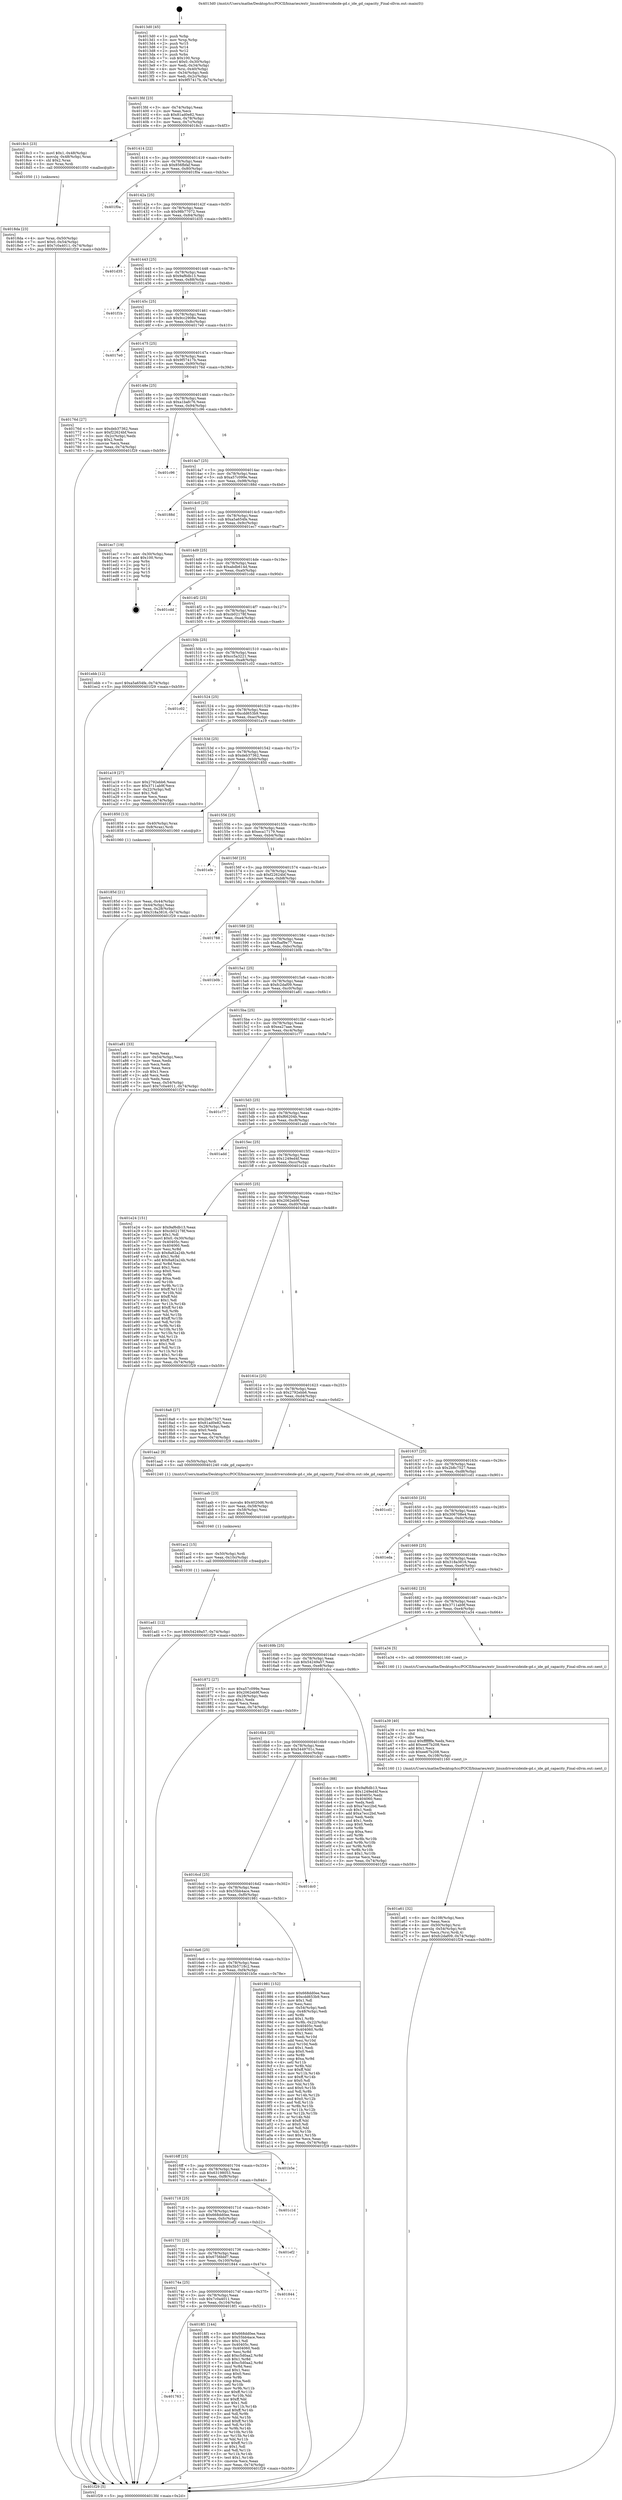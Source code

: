 digraph "0x4013d0" {
  label = "0x4013d0 (/mnt/c/Users/mathe/Desktop/tcc/POCII/binaries/extr_linuxdriversideide-gd.c_ide_gd_capacity_Final-ollvm.out::main(0))"
  labelloc = "t"
  node[shape=record]

  Entry [label="",width=0.3,height=0.3,shape=circle,fillcolor=black,style=filled]
  "0x4013fd" [label="{
     0x4013fd [23]\l
     | [instrs]\l
     &nbsp;&nbsp;0x4013fd \<+3\>: mov -0x74(%rbp),%eax\l
     &nbsp;&nbsp;0x401400 \<+2\>: mov %eax,%ecx\l
     &nbsp;&nbsp;0x401402 \<+6\>: sub $0x81ad0e82,%ecx\l
     &nbsp;&nbsp;0x401408 \<+3\>: mov %eax,-0x78(%rbp)\l
     &nbsp;&nbsp;0x40140b \<+3\>: mov %ecx,-0x7c(%rbp)\l
     &nbsp;&nbsp;0x40140e \<+6\>: je 00000000004018c3 \<main+0x4f3\>\l
  }"]
  "0x4018c3" [label="{
     0x4018c3 [23]\l
     | [instrs]\l
     &nbsp;&nbsp;0x4018c3 \<+7\>: movl $0x1,-0x48(%rbp)\l
     &nbsp;&nbsp;0x4018ca \<+4\>: movslq -0x48(%rbp),%rax\l
     &nbsp;&nbsp;0x4018ce \<+4\>: shl $0x2,%rax\l
     &nbsp;&nbsp;0x4018d2 \<+3\>: mov %rax,%rdi\l
     &nbsp;&nbsp;0x4018d5 \<+5\>: call 0000000000401050 \<malloc@plt\>\l
     | [calls]\l
     &nbsp;&nbsp;0x401050 \{1\} (unknown)\l
  }"]
  "0x401414" [label="{
     0x401414 [22]\l
     | [instrs]\l
     &nbsp;&nbsp;0x401414 \<+5\>: jmp 0000000000401419 \<main+0x49\>\l
     &nbsp;&nbsp;0x401419 \<+3\>: mov -0x78(%rbp),%eax\l
     &nbsp;&nbsp;0x40141c \<+5\>: sub $0x856fbfaf,%eax\l
     &nbsp;&nbsp;0x401421 \<+3\>: mov %eax,-0x80(%rbp)\l
     &nbsp;&nbsp;0x401424 \<+6\>: je 0000000000401f0a \<main+0xb3a\>\l
  }"]
  Exit [label="",width=0.3,height=0.3,shape=circle,fillcolor=black,style=filled,peripheries=2]
  "0x401f0a" [label="{
     0x401f0a\l
  }", style=dashed]
  "0x40142a" [label="{
     0x40142a [25]\l
     | [instrs]\l
     &nbsp;&nbsp;0x40142a \<+5\>: jmp 000000000040142f \<main+0x5f\>\l
     &nbsp;&nbsp;0x40142f \<+3\>: mov -0x78(%rbp),%eax\l
     &nbsp;&nbsp;0x401432 \<+5\>: sub $0x98b77072,%eax\l
     &nbsp;&nbsp;0x401437 \<+6\>: mov %eax,-0x84(%rbp)\l
     &nbsp;&nbsp;0x40143d \<+6\>: je 0000000000401d35 \<main+0x965\>\l
  }"]
  "0x401ad1" [label="{
     0x401ad1 [12]\l
     | [instrs]\l
     &nbsp;&nbsp;0x401ad1 \<+7\>: movl $0x54249a57,-0x74(%rbp)\l
     &nbsp;&nbsp;0x401ad8 \<+5\>: jmp 0000000000401f29 \<main+0xb59\>\l
  }"]
  "0x401d35" [label="{
     0x401d35\l
  }", style=dashed]
  "0x401443" [label="{
     0x401443 [25]\l
     | [instrs]\l
     &nbsp;&nbsp;0x401443 \<+5\>: jmp 0000000000401448 \<main+0x78\>\l
     &nbsp;&nbsp;0x401448 \<+3\>: mov -0x78(%rbp),%eax\l
     &nbsp;&nbsp;0x40144b \<+5\>: sub $0x9af6db13,%eax\l
     &nbsp;&nbsp;0x401450 \<+6\>: mov %eax,-0x88(%rbp)\l
     &nbsp;&nbsp;0x401456 \<+6\>: je 0000000000401f1b \<main+0xb4b\>\l
  }"]
  "0x401ac2" [label="{
     0x401ac2 [15]\l
     | [instrs]\l
     &nbsp;&nbsp;0x401ac2 \<+4\>: mov -0x50(%rbp),%rdi\l
     &nbsp;&nbsp;0x401ac6 \<+6\>: mov %eax,-0x10c(%rbp)\l
     &nbsp;&nbsp;0x401acc \<+5\>: call 0000000000401030 \<free@plt\>\l
     | [calls]\l
     &nbsp;&nbsp;0x401030 \{1\} (unknown)\l
  }"]
  "0x401f1b" [label="{
     0x401f1b\l
  }", style=dashed]
  "0x40145c" [label="{
     0x40145c [25]\l
     | [instrs]\l
     &nbsp;&nbsp;0x40145c \<+5\>: jmp 0000000000401461 \<main+0x91\>\l
     &nbsp;&nbsp;0x401461 \<+3\>: mov -0x78(%rbp),%eax\l
     &nbsp;&nbsp;0x401464 \<+5\>: sub $0x9cc2908e,%eax\l
     &nbsp;&nbsp;0x401469 \<+6\>: mov %eax,-0x8c(%rbp)\l
     &nbsp;&nbsp;0x40146f \<+6\>: je 00000000004017e0 \<main+0x410\>\l
  }"]
  "0x401aab" [label="{
     0x401aab [23]\l
     | [instrs]\l
     &nbsp;&nbsp;0x401aab \<+10\>: movabs $0x4020d6,%rdi\l
     &nbsp;&nbsp;0x401ab5 \<+3\>: mov %eax,-0x58(%rbp)\l
     &nbsp;&nbsp;0x401ab8 \<+3\>: mov -0x58(%rbp),%esi\l
     &nbsp;&nbsp;0x401abb \<+2\>: mov $0x0,%al\l
     &nbsp;&nbsp;0x401abd \<+5\>: call 0000000000401040 \<printf@plt\>\l
     | [calls]\l
     &nbsp;&nbsp;0x401040 \{1\} (unknown)\l
  }"]
  "0x4017e0" [label="{
     0x4017e0\l
  }", style=dashed]
  "0x401475" [label="{
     0x401475 [25]\l
     | [instrs]\l
     &nbsp;&nbsp;0x401475 \<+5\>: jmp 000000000040147a \<main+0xaa\>\l
     &nbsp;&nbsp;0x40147a \<+3\>: mov -0x78(%rbp),%eax\l
     &nbsp;&nbsp;0x40147d \<+5\>: sub $0x9f57417b,%eax\l
     &nbsp;&nbsp;0x401482 \<+6\>: mov %eax,-0x90(%rbp)\l
     &nbsp;&nbsp;0x401488 \<+6\>: je 000000000040176d \<main+0x39d\>\l
  }"]
  "0x401a61" [label="{
     0x401a61 [32]\l
     | [instrs]\l
     &nbsp;&nbsp;0x401a61 \<+6\>: mov -0x108(%rbp),%ecx\l
     &nbsp;&nbsp;0x401a67 \<+3\>: imul %eax,%ecx\l
     &nbsp;&nbsp;0x401a6a \<+4\>: mov -0x50(%rbp),%rsi\l
     &nbsp;&nbsp;0x401a6e \<+4\>: movslq -0x54(%rbp),%rdi\l
     &nbsp;&nbsp;0x401a72 \<+3\>: mov %ecx,(%rsi,%rdi,4)\l
     &nbsp;&nbsp;0x401a75 \<+7\>: movl $0xfc2daf09,-0x74(%rbp)\l
     &nbsp;&nbsp;0x401a7c \<+5\>: jmp 0000000000401f29 \<main+0xb59\>\l
  }"]
  "0x40176d" [label="{
     0x40176d [27]\l
     | [instrs]\l
     &nbsp;&nbsp;0x40176d \<+5\>: mov $0xdeb37362,%eax\l
     &nbsp;&nbsp;0x401772 \<+5\>: mov $0xf22624bf,%ecx\l
     &nbsp;&nbsp;0x401777 \<+3\>: mov -0x2c(%rbp),%edx\l
     &nbsp;&nbsp;0x40177a \<+3\>: cmp $0x2,%edx\l
     &nbsp;&nbsp;0x40177d \<+3\>: cmovne %ecx,%eax\l
     &nbsp;&nbsp;0x401780 \<+3\>: mov %eax,-0x74(%rbp)\l
     &nbsp;&nbsp;0x401783 \<+5\>: jmp 0000000000401f29 \<main+0xb59\>\l
  }"]
  "0x40148e" [label="{
     0x40148e [25]\l
     | [instrs]\l
     &nbsp;&nbsp;0x40148e \<+5\>: jmp 0000000000401493 \<main+0xc3\>\l
     &nbsp;&nbsp;0x401493 \<+3\>: mov -0x78(%rbp),%eax\l
     &nbsp;&nbsp;0x401496 \<+5\>: sub $0xa1bafc76,%eax\l
     &nbsp;&nbsp;0x40149b \<+6\>: mov %eax,-0x94(%rbp)\l
     &nbsp;&nbsp;0x4014a1 \<+6\>: je 0000000000401c96 \<main+0x8c6\>\l
  }"]
  "0x401f29" [label="{
     0x401f29 [5]\l
     | [instrs]\l
     &nbsp;&nbsp;0x401f29 \<+5\>: jmp 00000000004013fd \<main+0x2d\>\l
  }"]
  "0x4013d0" [label="{
     0x4013d0 [45]\l
     | [instrs]\l
     &nbsp;&nbsp;0x4013d0 \<+1\>: push %rbp\l
     &nbsp;&nbsp;0x4013d1 \<+3\>: mov %rsp,%rbp\l
     &nbsp;&nbsp;0x4013d4 \<+2\>: push %r15\l
     &nbsp;&nbsp;0x4013d6 \<+2\>: push %r14\l
     &nbsp;&nbsp;0x4013d8 \<+2\>: push %r12\l
     &nbsp;&nbsp;0x4013da \<+1\>: push %rbx\l
     &nbsp;&nbsp;0x4013db \<+7\>: sub $0x100,%rsp\l
     &nbsp;&nbsp;0x4013e2 \<+7\>: movl $0x0,-0x30(%rbp)\l
     &nbsp;&nbsp;0x4013e9 \<+3\>: mov %edi,-0x34(%rbp)\l
     &nbsp;&nbsp;0x4013ec \<+4\>: mov %rsi,-0x40(%rbp)\l
     &nbsp;&nbsp;0x4013f0 \<+3\>: mov -0x34(%rbp),%edi\l
     &nbsp;&nbsp;0x4013f3 \<+3\>: mov %edi,-0x2c(%rbp)\l
     &nbsp;&nbsp;0x4013f6 \<+7\>: movl $0x9f57417b,-0x74(%rbp)\l
  }"]
  "0x401a39" [label="{
     0x401a39 [40]\l
     | [instrs]\l
     &nbsp;&nbsp;0x401a39 \<+5\>: mov $0x2,%ecx\l
     &nbsp;&nbsp;0x401a3e \<+1\>: cltd\l
     &nbsp;&nbsp;0x401a3f \<+2\>: idiv %ecx\l
     &nbsp;&nbsp;0x401a41 \<+6\>: imul $0xfffffffe,%edx,%ecx\l
     &nbsp;&nbsp;0x401a47 \<+6\>: add $0xee67b208,%ecx\l
     &nbsp;&nbsp;0x401a4d \<+3\>: add $0x1,%ecx\l
     &nbsp;&nbsp;0x401a50 \<+6\>: sub $0xee67b208,%ecx\l
     &nbsp;&nbsp;0x401a56 \<+6\>: mov %ecx,-0x108(%rbp)\l
     &nbsp;&nbsp;0x401a5c \<+5\>: call 0000000000401160 \<next_i\>\l
     | [calls]\l
     &nbsp;&nbsp;0x401160 \{1\} (/mnt/c/Users/mathe/Desktop/tcc/POCII/binaries/extr_linuxdriversideide-gd.c_ide_gd_capacity_Final-ollvm.out::next_i)\l
  }"]
  "0x401c96" [label="{
     0x401c96\l
  }", style=dashed]
  "0x4014a7" [label="{
     0x4014a7 [25]\l
     | [instrs]\l
     &nbsp;&nbsp;0x4014a7 \<+5\>: jmp 00000000004014ac \<main+0xdc\>\l
     &nbsp;&nbsp;0x4014ac \<+3\>: mov -0x78(%rbp),%eax\l
     &nbsp;&nbsp;0x4014af \<+5\>: sub $0xa57c099e,%eax\l
     &nbsp;&nbsp;0x4014b4 \<+6\>: mov %eax,-0x98(%rbp)\l
     &nbsp;&nbsp;0x4014ba \<+6\>: je 000000000040188d \<main+0x4bd\>\l
  }"]
  "0x401763" [label="{
     0x401763\l
  }", style=dashed]
  "0x40188d" [label="{
     0x40188d\l
  }", style=dashed]
  "0x4014c0" [label="{
     0x4014c0 [25]\l
     | [instrs]\l
     &nbsp;&nbsp;0x4014c0 \<+5\>: jmp 00000000004014c5 \<main+0xf5\>\l
     &nbsp;&nbsp;0x4014c5 \<+3\>: mov -0x78(%rbp),%eax\l
     &nbsp;&nbsp;0x4014c8 \<+5\>: sub $0xa5a654fe,%eax\l
     &nbsp;&nbsp;0x4014cd \<+6\>: mov %eax,-0x9c(%rbp)\l
     &nbsp;&nbsp;0x4014d3 \<+6\>: je 0000000000401ec7 \<main+0xaf7\>\l
  }"]
  "0x4018f1" [label="{
     0x4018f1 [144]\l
     | [instrs]\l
     &nbsp;&nbsp;0x4018f1 \<+5\>: mov $0x668dd0ee,%eax\l
     &nbsp;&nbsp;0x4018f6 \<+5\>: mov $0x55bb4ace,%ecx\l
     &nbsp;&nbsp;0x4018fb \<+2\>: mov $0x1,%dl\l
     &nbsp;&nbsp;0x4018fd \<+7\>: mov 0x40405c,%esi\l
     &nbsp;&nbsp;0x401904 \<+7\>: mov 0x404060,%edi\l
     &nbsp;&nbsp;0x40190b \<+3\>: mov %esi,%r8d\l
     &nbsp;&nbsp;0x40190e \<+7\>: add $0xc5d0aa2,%r8d\l
     &nbsp;&nbsp;0x401915 \<+4\>: sub $0x1,%r8d\l
     &nbsp;&nbsp;0x401919 \<+7\>: sub $0xc5d0aa2,%r8d\l
     &nbsp;&nbsp;0x401920 \<+4\>: imul %r8d,%esi\l
     &nbsp;&nbsp;0x401924 \<+3\>: and $0x1,%esi\l
     &nbsp;&nbsp;0x401927 \<+3\>: cmp $0x0,%esi\l
     &nbsp;&nbsp;0x40192a \<+4\>: sete %r9b\l
     &nbsp;&nbsp;0x40192e \<+3\>: cmp $0xa,%edi\l
     &nbsp;&nbsp;0x401931 \<+4\>: setl %r10b\l
     &nbsp;&nbsp;0x401935 \<+3\>: mov %r9b,%r11b\l
     &nbsp;&nbsp;0x401938 \<+4\>: xor $0xff,%r11b\l
     &nbsp;&nbsp;0x40193c \<+3\>: mov %r10b,%bl\l
     &nbsp;&nbsp;0x40193f \<+3\>: xor $0xff,%bl\l
     &nbsp;&nbsp;0x401942 \<+3\>: xor $0x1,%dl\l
     &nbsp;&nbsp;0x401945 \<+3\>: mov %r11b,%r14b\l
     &nbsp;&nbsp;0x401948 \<+4\>: and $0xff,%r14b\l
     &nbsp;&nbsp;0x40194c \<+3\>: and %dl,%r9b\l
     &nbsp;&nbsp;0x40194f \<+3\>: mov %bl,%r15b\l
     &nbsp;&nbsp;0x401952 \<+4\>: and $0xff,%r15b\l
     &nbsp;&nbsp;0x401956 \<+3\>: and %dl,%r10b\l
     &nbsp;&nbsp;0x401959 \<+3\>: or %r9b,%r14b\l
     &nbsp;&nbsp;0x40195c \<+3\>: or %r10b,%r15b\l
     &nbsp;&nbsp;0x40195f \<+3\>: xor %r15b,%r14b\l
     &nbsp;&nbsp;0x401962 \<+3\>: or %bl,%r11b\l
     &nbsp;&nbsp;0x401965 \<+4\>: xor $0xff,%r11b\l
     &nbsp;&nbsp;0x401969 \<+3\>: or $0x1,%dl\l
     &nbsp;&nbsp;0x40196c \<+3\>: and %dl,%r11b\l
     &nbsp;&nbsp;0x40196f \<+3\>: or %r11b,%r14b\l
     &nbsp;&nbsp;0x401972 \<+4\>: test $0x1,%r14b\l
     &nbsp;&nbsp;0x401976 \<+3\>: cmovne %ecx,%eax\l
     &nbsp;&nbsp;0x401979 \<+3\>: mov %eax,-0x74(%rbp)\l
     &nbsp;&nbsp;0x40197c \<+5\>: jmp 0000000000401f29 \<main+0xb59\>\l
  }"]
  "0x401ec7" [label="{
     0x401ec7 [19]\l
     | [instrs]\l
     &nbsp;&nbsp;0x401ec7 \<+3\>: mov -0x30(%rbp),%eax\l
     &nbsp;&nbsp;0x401eca \<+7\>: add $0x100,%rsp\l
     &nbsp;&nbsp;0x401ed1 \<+1\>: pop %rbx\l
     &nbsp;&nbsp;0x401ed2 \<+2\>: pop %r12\l
     &nbsp;&nbsp;0x401ed4 \<+2\>: pop %r14\l
     &nbsp;&nbsp;0x401ed6 \<+2\>: pop %r15\l
     &nbsp;&nbsp;0x401ed8 \<+1\>: pop %rbp\l
     &nbsp;&nbsp;0x401ed9 \<+1\>: ret\l
  }"]
  "0x4014d9" [label="{
     0x4014d9 [25]\l
     | [instrs]\l
     &nbsp;&nbsp;0x4014d9 \<+5\>: jmp 00000000004014de \<main+0x10e\>\l
     &nbsp;&nbsp;0x4014de \<+3\>: mov -0x78(%rbp),%eax\l
     &nbsp;&nbsp;0x4014e1 \<+5\>: sub $0xabdb614d,%eax\l
     &nbsp;&nbsp;0x4014e6 \<+6\>: mov %eax,-0xa0(%rbp)\l
     &nbsp;&nbsp;0x4014ec \<+6\>: je 0000000000401cdd \<main+0x90d\>\l
  }"]
  "0x40174a" [label="{
     0x40174a [25]\l
     | [instrs]\l
     &nbsp;&nbsp;0x40174a \<+5\>: jmp 000000000040174f \<main+0x37f\>\l
     &nbsp;&nbsp;0x40174f \<+3\>: mov -0x78(%rbp),%eax\l
     &nbsp;&nbsp;0x401752 \<+5\>: sub $0x7c0a4011,%eax\l
     &nbsp;&nbsp;0x401757 \<+6\>: mov %eax,-0x104(%rbp)\l
     &nbsp;&nbsp;0x40175d \<+6\>: je 00000000004018f1 \<main+0x521\>\l
  }"]
  "0x401cdd" [label="{
     0x401cdd\l
  }", style=dashed]
  "0x4014f2" [label="{
     0x4014f2 [25]\l
     | [instrs]\l
     &nbsp;&nbsp;0x4014f2 \<+5\>: jmp 00000000004014f7 \<main+0x127\>\l
     &nbsp;&nbsp;0x4014f7 \<+3\>: mov -0x78(%rbp),%eax\l
     &nbsp;&nbsp;0x4014fa \<+5\>: sub $0xcb02178f,%eax\l
     &nbsp;&nbsp;0x4014ff \<+6\>: mov %eax,-0xa4(%rbp)\l
     &nbsp;&nbsp;0x401505 \<+6\>: je 0000000000401ebb \<main+0xaeb\>\l
  }"]
  "0x401844" [label="{
     0x401844\l
  }", style=dashed]
  "0x401ebb" [label="{
     0x401ebb [12]\l
     | [instrs]\l
     &nbsp;&nbsp;0x401ebb \<+7\>: movl $0xa5a654fe,-0x74(%rbp)\l
     &nbsp;&nbsp;0x401ec2 \<+5\>: jmp 0000000000401f29 \<main+0xb59\>\l
  }"]
  "0x40150b" [label="{
     0x40150b [25]\l
     | [instrs]\l
     &nbsp;&nbsp;0x40150b \<+5\>: jmp 0000000000401510 \<main+0x140\>\l
     &nbsp;&nbsp;0x401510 \<+3\>: mov -0x78(%rbp),%eax\l
     &nbsp;&nbsp;0x401513 \<+5\>: sub $0xcc5a3221,%eax\l
     &nbsp;&nbsp;0x401518 \<+6\>: mov %eax,-0xa8(%rbp)\l
     &nbsp;&nbsp;0x40151e \<+6\>: je 0000000000401c02 \<main+0x832\>\l
  }"]
  "0x401731" [label="{
     0x401731 [25]\l
     | [instrs]\l
     &nbsp;&nbsp;0x401731 \<+5\>: jmp 0000000000401736 \<main+0x366\>\l
     &nbsp;&nbsp;0x401736 \<+3\>: mov -0x78(%rbp),%eax\l
     &nbsp;&nbsp;0x401739 \<+5\>: sub $0x6756bbf7,%eax\l
     &nbsp;&nbsp;0x40173e \<+6\>: mov %eax,-0x100(%rbp)\l
     &nbsp;&nbsp;0x401744 \<+6\>: je 0000000000401844 \<main+0x474\>\l
  }"]
  "0x401c02" [label="{
     0x401c02\l
  }", style=dashed]
  "0x401524" [label="{
     0x401524 [25]\l
     | [instrs]\l
     &nbsp;&nbsp;0x401524 \<+5\>: jmp 0000000000401529 \<main+0x159\>\l
     &nbsp;&nbsp;0x401529 \<+3\>: mov -0x78(%rbp),%eax\l
     &nbsp;&nbsp;0x40152c \<+5\>: sub $0xcdd653b9,%eax\l
     &nbsp;&nbsp;0x401531 \<+6\>: mov %eax,-0xac(%rbp)\l
     &nbsp;&nbsp;0x401537 \<+6\>: je 0000000000401a19 \<main+0x649\>\l
  }"]
  "0x401ef2" [label="{
     0x401ef2\l
  }", style=dashed]
  "0x401a19" [label="{
     0x401a19 [27]\l
     | [instrs]\l
     &nbsp;&nbsp;0x401a19 \<+5\>: mov $0x2792ebb6,%eax\l
     &nbsp;&nbsp;0x401a1e \<+5\>: mov $0x3711ab9f,%ecx\l
     &nbsp;&nbsp;0x401a23 \<+3\>: mov -0x22(%rbp),%dl\l
     &nbsp;&nbsp;0x401a26 \<+3\>: test $0x1,%dl\l
     &nbsp;&nbsp;0x401a29 \<+3\>: cmovne %ecx,%eax\l
     &nbsp;&nbsp;0x401a2c \<+3\>: mov %eax,-0x74(%rbp)\l
     &nbsp;&nbsp;0x401a2f \<+5\>: jmp 0000000000401f29 \<main+0xb59\>\l
  }"]
  "0x40153d" [label="{
     0x40153d [25]\l
     | [instrs]\l
     &nbsp;&nbsp;0x40153d \<+5\>: jmp 0000000000401542 \<main+0x172\>\l
     &nbsp;&nbsp;0x401542 \<+3\>: mov -0x78(%rbp),%eax\l
     &nbsp;&nbsp;0x401545 \<+5\>: sub $0xdeb37362,%eax\l
     &nbsp;&nbsp;0x40154a \<+6\>: mov %eax,-0xb0(%rbp)\l
     &nbsp;&nbsp;0x401550 \<+6\>: je 0000000000401850 \<main+0x480\>\l
  }"]
  "0x401718" [label="{
     0x401718 [25]\l
     | [instrs]\l
     &nbsp;&nbsp;0x401718 \<+5\>: jmp 000000000040171d \<main+0x34d\>\l
     &nbsp;&nbsp;0x40171d \<+3\>: mov -0x78(%rbp),%eax\l
     &nbsp;&nbsp;0x401720 \<+5\>: sub $0x668dd0ee,%eax\l
     &nbsp;&nbsp;0x401725 \<+6\>: mov %eax,-0xfc(%rbp)\l
     &nbsp;&nbsp;0x40172b \<+6\>: je 0000000000401ef2 \<main+0xb22\>\l
  }"]
  "0x401850" [label="{
     0x401850 [13]\l
     | [instrs]\l
     &nbsp;&nbsp;0x401850 \<+4\>: mov -0x40(%rbp),%rax\l
     &nbsp;&nbsp;0x401854 \<+4\>: mov 0x8(%rax),%rdi\l
     &nbsp;&nbsp;0x401858 \<+5\>: call 0000000000401060 \<atoi@plt\>\l
     | [calls]\l
     &nbsp;&nbsp;0x401060 \{1\} (unknown)\l
  }"]
  "0x401556" [label="{
     0x401556 [25]\l
     | [instrs]\l
     &nbsp;&nbsp;0x401556 \<+5\>: jmp 000000000040155b \<main+0x18b\>\l
     &nbsp;&nbsp;0x40155b \<+3\>: mov -0x78(%rbp),%eax\l
     &nbsp;&nbsp;0x40155e \<+5\>: sub $0xeca17179,%eax\l
     &nbsp;&nbsp;0x401563 \<+6\>: mov %eax,-0xb4(%rbp)\l
     &nbsp;&nbsp;0x401569 \<+6\>: je 0000000000401efe \<main+0xb2e\>\l
  }"]
  "0x40185d" [label="{
     0x40185d [21]\l
     | [instrs]\l
     &nbsp;&nbsp;0x40185d \<+3\>: mov %eax,-0x44(%rbp)\l
     &nbsp;&nbsp;0x401860 \<+3\>: mov -0x44(%rbp),%eax\l
     &nbsp;&nbsp;0x401863 \<+3\>: mov %eax,-0x28(%rbp)\l
     &nbsp;&nbsp;0x401866 \<+7\>: movl $0x318a3816,-0x74(%rbp)\l
     &nbsp;&nbsp;0x40186d \<+5\>: jmp 0000000000401f29 \<main+0xb59\>\l
  }"]
  "0x401c1d" [label="{
     0x401c1d\l
  }", style=dashed]
  "0x401efe" [label="{
     0x401efe\l
  }", style=dashed]
  "0x40156f" [label="{
     0x40156f [25]\l
     | [instrs]\l
     &nbsp;&nbsp;0x40156f \<+5\>: jmp 0000000000401574 \<main+0x1a4\>\l
     &nbsp;&nbsp;0x401574 \<+3\>: mov -0x78(%rbp),%eax\l
     &nbsp;&nbsp;0x401577 \<+5\>: sub $0xf22624bf,%eax\l
     &nbsp;&nbsp;0x40157c \<+6\>: mov %eax,-0xb8(%rbp)\l
     &nbsp;&nbsp;0x401582 \<+6\>: je 0000000000401788 \<main+0x3b8\>\l
  }"]
  "0x4016ff" [label="{
     0x4016ff [25]\l
     | [instrs]\l
     &nbsp;&nbsp;0x4016ff \<+5\>: jmp 0000000000401704 \<main+0x334\>\l
     &nbsp;&nbsp;0x401704 \<+3\>: mov -0x78(%rbp),%eax\l
     &nbsp;&nbsp;0x401707 \<+5\>: sub $0x63198053,%eax\l
     &nbsp;&nbsp;0x40170c \<+6\>: mov %eax,-0xf8(%rbp)\l
     &nbsp;&nbsp;0x401712 \<+6\>: je 0000000000401c1d \<main+0x84d\>\l
  }"]
  "0x401788" [label="{
     0x401788\l
  }", style=dashed]
  "0x401588" [label="{
     0x401588 [25]\l
     | [instrs]\l
     &nbsp;&nbsp;0x401588 \<+5\>: jmp 000000000040158d \<main+0x1bd\>\l
     &nbsp;&nbsp;0x40158d \<+3\>: mov -0x78(%rbp),%eax\l
     &nbsp;&nbsp;0x401590 \<+5\>: sub $0xfbaf9e77,%eax\l
     &nbsp;&nbsp;0x401595 \<+6\>: mov %eax,-0xbc(%rbp)\l
     &nbsp;&nbsp;0x40159b \<+6\>: je 0000000000401b0b \<main+0x73b\>\l
  }"]
  "0x401b5e" [label="{
     0x401b5e\l
  }", style=dashed]
  "0x401b0b" [label="{
     0x401b0b\l
  }", style=dashed]
  "0x4015a1" [label="{
     0x4015a1 [25]\l
     | [instrs]\l
     &nbsp;&nbsp;0x4015a1 \<+5\>: jmp 00000000004015a6 \<main+0x1d6\>\l
     &nbsp;&nbsp;0x4015a6 \<+3\>: mov -0x78(%rbp),%eax\l
     &nbsp;&nbsp;0x4015a9 \<+5\>: sub $0xfc2daf09,%eax\l
     &nbsp;&nbsp;0x4015ae \<+6\>: mov %eax,-0xc0(%rbp)\l
     &nbsp;&nbsp;0x4015b4 \<+6\>: je 0000000000401a81 \<main+0x6b1\>\l
  }"]
  "0x4016e6" [label="{
     0x4016e6 [25]\l
     | [instrs]\l
     &nbsp;&nbsp;0x4016e6 \<+5\>: jmp 00000000004016eb \<main+0x31b\>\l
     &nbsp;&nbsp;0x4016eb \<+3\>: mov -0x78(%rbp),%eax\l
     &nbsp;&nbsp;0x4016ee \<+5\>: sub $0x5b5718c2,%eax\l
     &nbsp;&nbsp;0x4016f3 \<+6\>: mov %eax,-0xf4(%rbp)\l
     &nbsp;&nbsp;0x4016f9 \<+6\>: je 0000000000401b5e \<main+0x78e\>\l
  }"]
  "0x401a81" [label="{
     0x401a81 [33]\l
     | [instrs]\l
     &nbsp;&nbsp;0x401a81 \<+2\>: xor %eax,%eax\l
     &nbsp;&nbsp;0x401a83 \<+3\>: mov -0x54(%rbp),%ecx\l
     &nbsp;&nbsp;0x401a86 \<+2\>: mov %eax,%edx\l
     &nbsp;&nbsp;0x401a88 \<+2\>: sub %ecx,%edx\l
     &nbsp;&nbsp;0x401a8a \<+2\>: mov %eax,%ecx\l
     &nbsp;&nbsp;0x401a8c \<+3\>: sub $0x1,%ecx\l
     &nbsp;&nbsp;0x401a8f \<+2\>: add %ecx,%edx\l
     &nbsp;&nbsp;0x401a91 \<+2\>: sub %edx,%eax\l
     &nbsp;&nbsp;0x401a93 \<+3\>: mov %eax,-0x54(%rbp)\l
     &nbsp;&nbsp;0x401a96 \<+7\>: movl $0x7c0a4011,-0x74(%rbp)\l
     &nbsp;&nbsp;0x401a9d \<+5\>: jmp 0000000000401f29 \<main+0xb59\>\l
  }"]
  "0x4015ba" [label="{
     0x4015ba [25]\l
     | [instrs]\l
     &nbsp;&nbsp;0x4015ba \<+5\>: jmp 00000000004015bf \<main+0x1ef\>\l
     &nbsp;&nbsp;0x4015bf \<+3\>: mov -0x78(%rbp),%eax\l
     &nbsp;&nbsp;0x4015c2 \<+5\>: sub $0xea27aae,%eax\l
     &nbsp;&nbsp;0x4015c7 \<+6\>: mov %eax,-0xc4(%rbp)\l
     &nbsp;&nbsp;0x4015cd \<+6\>: je 0000000000401c77 \<main+0x8a7\>\l
  }"]
  "0x401981" [label="{
     0x401981 [152]\l
     | [instrs]\l
     &nbsp;&nbsp;0x401981 \<+5\>: mov $0x668dd0ee,%eax\l
     &nbsp;&nbsp;0x401986 \<+5\>: mov $0xcdd653b9,%ecx\l
     &nbsp;&nbsp;0x40198b \<+2\>: mov $0x1,%dl\l
     &nbsp;&nbsp;0x40198d \<+2\>: xor %esi,%esi\l
     &nbsp;&nbsp;0x40198f \<+3\>: mov -0x54(%rbp),%edi\l
     &nbsp;&nbsp;0x401992 \<+3\>: cmp -0x48(%rbp),%edi\l
     &nbsp;&nbsp;0x401995 \<+4\>: setl %r8b\l
     &nbsp;&nbsp;0x401999 \<+4\>: and $0x1,%r8b\l
     &nbsp;&nbsp;0x40199d \<+4\>: mov %r8b,-0x22(%rbp)\l
     &nbsp;&nbsp;0x4019a1 \<+7\>: mov 0x40405c,%edi\l
     &nbsp;&nbsp;0x4019a8 \<+8\>: mov 0x404060,%r9d\l
     &nbsp;&nbsp;0x4019b0 \<+3\>: sub $0x1,%esi\l
     &nbsp;&nbsp;0x4019b3 \<+3\>: mov %edi,%r10d\l
     &nbsp;&nbsp;0x4019b6 \<+3\>: add %esi,%r10d\l
     &nbsp;&nbsp;0x4019b9 \<+4\>: imul %r10d,%edi\l
     &nbsp;&nbsp;0x4019bd \<+3\>: and $0x1,%edi\l
     &nbsp;&nbsp;0x4019c0 \<+3\>: cmp $0x0,%edi\l
     &nbsp;&nbsp;0x4019c3 \<+4\>: sete %r8b\l
     &nbsp;&nbsp;0x4019c7 \<+4\>: cmp $0xa,%r9d\l
     &nbsp;&nbsp;0x4019cb \<+4\>: setl %r11b\l
     &nbsp;&nbsp;0x4019cf \<+3\>: mov %r8b,%bl\l
     &nbsp;&nbsp;0x4019d2 \<+3\>: xor $0xff,%bl\l
     &nbsp;&nbsp;0x4019d5 \<+3\>: mov %r11b,%r14b\l
     &nbsp;&nbsp;0x4019d8 \<+4\>: xor $0xff,%r14b\l
     &nbsp;&nbsp;0x4019dc \<+3\>: xor $0x0,%dl\l
     &nbsp;&nbsp;0x4019df \<+3\>: mov %bl,%r15b\l
     &nbsp;&nbsp;0x4019e2 \<+4\>: and $0x0,%r15b\l
     &nbsp;&nbsp;0x4019e6 \<+3\>: and %dl,%r8b\l
     &nbsp;&nbsp;0x4019e9 \<+3\>: mov %r14b,%r12b\l
     &nbsp;&nbsp;0x4019ec \<+4\>: and $0x0,%r12b\l
     &nbsp;&nbsp;0x4019f0 \<+3\>: and %dl,%r11b\l
     &nbsp;&nbsp;0x4019f3 \<+3\>: or %r8b,%r15b\l
     &nbsp;&nbsp;0x4019f6 \<+3\>: or %r11b,%r12b\l
     &nbsp;&nbsp;0x4019f9 \<+3\>: xor %r12b,%r15b\l
     &nbsp;&nbsp;0x4019fc \<+3\>: or %r14b,%bl\l
     &nbsp;&nbsp;0x4019ff \<+3\>: xor $0xff,%bl\l
     &nbsp;&nbsp;0x401a02 \<+3\>: or $0x0,%dl\l
     &nbsp;&nbsp;0x401a05 \<+2\>: and %dl,%bl\l
     &nbsp;&nbsp;0x401a07 \<+3\>: or %bl,%r15b\l
     &nbsp;&nbsp;0x401a0a \<+4\>: test $0x1,%r15b\l
     &nbsp;&nbsp;0x401a0e \<+3\>: cmovne %ecx,%eax\l
     &nbsp;&nbsp;0x401a11 \<+3\>: mov %eax,-0x74(%rbp)\l
     &nbsp;&nbsp;0x401a14 \<+5\>: jmp 0000000000401f29 \<main+0xb59\>\l
  }"]
  "0x401c77" [label="{
     0x401c77\l
  }", style=dashed]
  "0x4015d3" [label="{
     0x4015d3 [25]\l
     | [instrs]\l
     &nbsp;&nbsp;0x4015d3 \<+5\>: jmp 00000000004015d8 \<main+0x208\>\l
     &nbsp;&nbsp;0x4015d8 \<+3\>: mov -0x78(%rbp),%eax\l
     &nbsp;&nbsp;0x4015db \<+5\>: sub $0xf66204b,%eax\l
     &nbsp;&nbsp;0x4015e0 \<+6\>: mov %eax,-0xc8(%rbp)\l
     &nbsp;&nbsp;0x4015e6 \<+6\>: je 0000000000401add \<main+0x70d\>\l
  }"]
  "0x4016cd" [label="{
     0x4016cd [25]\l
     | [instrs]\l
     &nbsp;&nbsp;0x4016cd \<+5\>: jmp 00000000004016d2 \<main+0x302\>\l
     &nbsp;&nbsp;0x4016d2 \<+3\>: mov -0x78(%rbp),%eax\l
     &nbsp;&nbsp;0x4016d5 \<+5\>: sub $0x55bb4ace,%eax\l
     &nbsp;&nbsp;0x4016da \<+6\>: mov %eax,-0xf0(%rbp)\l
     &nbsp;&nbsp;0x4016e0 \<+6\>: je 0000000000401981 \<main+0x5b1\>\l
  }"]
  "0x401add" [label="{
     0x401add\l
  }", style=dashed]
  "0x4015ec" [label="{
     0x4015ec [25]\l
     | [instrs]\l
     &nbsp;&nbsp;0x4015ec \<+5\>: jmp 00000000004015f1 \<main+0x221\>\l
     &nbsp;&nbsp;0x4015f1 \<+3\>: mov -0x78(%rbp),%eax\l
     &nbsp;&nbsp;0x4015f4 \<+5\>: sub $0x1249ed4f,%eax\l
     &nbsp;&nbsp;0x4015f9 \<+6\>: mov %eax,-0xcc(%rbp)\l
     &nbsp;&nbsp;0x4015ff \<+6\>: je 0000000000401e24 \<main+0xa54\>\l
  }"]
  "0x401dc0" [label="{
     0x401dc0\l
  }", style=dashed]
  "0x401e24" [label="{
     0x401e24 [151]\l
     | [instrs]\l
     &nbsp;&nbsp;0x401e24 \<+5\>: mov $0x9af6db13,%eax\l
     &nbsp;&nbsp;0x401e29 \<+5\>: mov $0xcb02178f,%ecx\l
     &nbsp;&nbsp;0x401e2e \<+2\>: mov $0x1,%dl\l
     &nbsp;&nbsp;0x401e30 \<+7\>: movl $0x0,-0x30(%rbp)\l
     &nbsp;&nbsp;0x401e37 \<+7\>: mov 0x40405c,%esi\l
     &nbsp;&nbsp;0x401e3e \<+7\>: mov 0x404060,%edi\l
     &nbsp;&nbsp;0x401e45 \<+3\>: mov %esi,%r8d\l
     &nbsp;&nbsp;0x401e48 \<+7\>: sub $0x8a82a24b,%r8d\l
     &nbsp;&nbsp;0x401e4f \<+4\>: sub $0x1,%r8d\l
     &nbsp;&nbsp;0x401e53 \<+7\>: add $0x8a82a24b,%r8d\l
     &nbsp;&nbsp;0x401e5a \<+4\>: imul %r8d,%esi\l
     &nbsp;&nbsp;0x401e5e \<+3\>: and $0x1,%esi\l
     &nbsp;&nbsp;0x401e61 \<+3\>: cmp $0x0,%esi\l
     &nbsp;&nbsp;0x401e64 \<+4\>: sete %r9b\l
     &nbsp;&nbsp;0x401e68 \<+3\>: cmp $0xa,%edi\l
     &nbsp;&nbsp;0x401e6b \<+4\>: setl %r10b\l
     &nbsp;&nbsp;0x401e6f \<+3\>: mov %r9b,%r11b\l
     &nbsp;&nbsp;0x401e72 \<+4\>: xor $0xff,%r11b\l
     &nbsp;&nbsp;0x401e76 \<+3\>: mov %r10b,%bl\l
     &nbsp;&nbsp;0x401e79 \<+3\>: xor $0xff,%bl\l
     &nbsp;&nbsp;0x401e7c \<+3\>: xor $0x1,%dl\l
     &nbsp;&nbsp;0x401e7f \<+3\>: mov %r11b,%r14b\l
     &nbsp;&nbsp;0x401e82 \<+4\>: and $0xff,%r14b\l
     &nbsp;&nbsp;0x401e86 \<+3\>: and %dl,%r9b\l
     &nbsp;&nbsp;0x401e89 \<+3\>: mov %bl,%r15b\l
     &nbsp;&nbsp;0x401e8c \<+4\>: and $0xff,%r15b\l
     &nbsp;&nbsp;0x401e90 \<+3\>: and %dl,%r10b\l
     &nbsp;&nbsp;0x401e93 \<+3\>: or %r9b,%r14b\l
     &nbsp;&nbsp;0x401e96 \<+3\>: or %r10b,%r15b\l
     &nbsp;&nbsp;0x401e99 \<+3\>: xor %r15b,%r14b\l
     &nbsp;&nbsp;0x401e9c \<+3\>: or %bl,%r11b\l
     &nbsp;&nbsp;0x401e9f \<+4\>: xor $0xff,%r11b\l
     &nbsp;&nbsp;0x401ea3 \<+3\>: or $0x1,%dl\l
     &nbsp;&nbsp;0x401ea6 \<+3\>: and %dl,%r11b\l
     &nbsp;&nbsp;0x401ea9 \<+3\>: or %r11b,%r14b\l
     &nbsp;&nbsp;0x401eac \<+4\>: test $0x1,%r14b\l
     &nbsp;&nbsp;0x401eb0 \<+3\>: cmovne %ecx,%eax\l
     &nbsp;&nbsp;0x401eb3 \<+3\>: mov %eax,-0x74(%rbp)\l
     &nbsp;&nbsp;0x401eb6 \<+5\>: jmp 0000000000401f29 \<main+0xb59\>\l
  }"]
  "0x401605" [label="{
     0x401605 [25]\l
     | [instrs]\l
     &nbsp;&nbsp;0x401605 \<+5\>: jmp 000000000040160a \<main+0x23a\>\l
     &nbsp;&nbsp;0x40160a \<+3\>: mov -0x78(%rbp),%eax\l
     &nbsp;&nbsp;0x40160d \<+5\>: sub $0x2062eb9f,%eax\l
     &nbsp;&nbsp;0x401612 \<+6\>: mov %eax,-0xd0(%rbp)\l
     &nbsp;&nbsp;0x401618 \<+6\>: je 00000000004018a8 \<main+0x4d8\>\l
  }"]
  "0x4016b4" [label="{
     0x4016b4 [25]\l
     | [instrs]\l
     &nbsp;&nbsp;0x4016b4 \<+5\>: jmp 00000000004016b9 \<main+0x2e9\>\l
     &nbsp;&nbsp;0x4016b9 \<+3\>: mov -0x78(%rbp),%eax\l
     &nbsp;&nbsp;0x4016bc \<+5\>: sub $0x5449701c,%eax\l
     &nbsp;&nbsp;0x4016c1 \<+6\>: mov %eax,-0xec(%rbp)\l
     &nbsp;&nbsp;0x4016c7 \<+6\>: je 0000000000401dc0 \<main+0x9f0\>\l
  }"]
  "0x4018a8" [label="{
     0x4018a8 [27]\l
     | [instrs]\l
     &nbsp;&nbsp;0x4018a8 \<+5\>: mov $0x2b8c7527,%eax\l
     &nbsp;&nbsp;0x4018ad \<+5\>: mov $0x81ad0e82,%ecx\l
     &nbsp;&nbsp;0x4018b2 \<+3\>: mov -0x28(%rbp),%edx\l
     &nbsp;&nbsp;0x4018b5 \<+3\>: cmp $0x0,%edx\l
     &nbsp;&nbsp;0x4018b8 \<+3\>: cmove %ecx,%eax\l
     &nbsp;&nbsp;0x4018bb \<+3\>: mov %eax,-0x74(%rbp)\l
     &nbsp;&nbsp;0x4018be \<+5\>: jmp 0000000000401f29 \<main+0xb59\>\l
  }"]
  "0x40161e" [label="{
     0x40161e [25]\l
     | [instrs]\l
     &nbsp;&nbsp;0x40161e \<+5\>: jmp 0000000000401623 \<main+0x253\>\l
     &nbsp;&nbsp;0x401623 \<+3\>: mov -0x78(%rbp),%eax\l
     &nbsp;&nbsp;0x401626 \<+5\>: sub $0x2792ebb6,%eax\l
     &nbsp;&nbsp;0x40162b \<+6\>: mov %eax,-0xd4(%rbp)\l
     &nbsp;&nbsp;0x401631 \<+6\>: je 0000000000401aa2 \<main+0x6d2\>\l
  }"]
  "0x401dcc" [label="{
     0x401dcc [88]\l
     | [instrs]\l
     &nbsp;&nbsp;0x401dcc \<+5\>: mov $0x9af6db13,%eax\l
     &nbsp;&nbsp;0x401dd1 \<+5\>: mov $0x1249ed4f,%ecx\l
     &nbsp;&nbsp;0x401dd6 \<+7\>: mov 0x40405c,%edx\l
     &nbsp;&nbsp;0x401ddd \<+7\>: mov 0x404060,%esi\l
     &nbsp;&nbsp;0x401de4 \<+2\>: mov %edx,%edi\l
     &nbsp;&nbsp;0x401de6 \<+6\>: sub $0xa7ecc2bd,%edi\l
     &nbsp;&nbsp;0x401dec \<+3\>: sub $0x1,%edi\l
     &nbsp;&nbsp;0x401def \<+6\>: add $0xa7ecc2bd,%edi\l
     &nbsp;&nbsp;0x401df5 \<+3\>: imul %edi,%edx\l
     &nbsp;&nbsp;0x401df8 \<+3\>: and $0x1,%edx\l
     &nbsp;&nbsp;0x401dfb \<+3\>: cmp $0x0,%edx\l
     &nbsp;&nbsp;0x401dfe \<+4\>: sete %r8b\l
     &nbsp;&nbsp;0x401e02 \<+3\>: cmp $0xa,%esi\l
     &nbsp;&nbsp;0x401e05 \<+4\>: setl %r9b\l
     &nbsp;&nbsp;0x401e09 \<+3\>: mov %r8b,%r10b\l
     &nbsp;&nbsp;0x401e0c \<+3\>: and %r9b,%r10b\l
     &nbsp;&nbsp;0x401e0f \<+3\>: xor %r9b,%r8b\l
     &nbsp;&nbsp;0x401e12 \<+3\>: or %r8b,%r10b\l
     &nbsp;&nbsp;0x401e15 \<+4\>: test $0x1,%r10b\l
     &nbsp;&nbsp;0x401e19 \<+3\>: cmovne %ecx,%eax\l
     &nbsp;&nbsp;0x401e1c \<+3\>: mov %eax,-0x74(%rbp)\l
     &nbsp;&nbsp;0x401e1f \<+5\>: jmp 0000000000401f29 \<main+0xb59\>\l
  }"]
  "0x401aa2" [label="{
     0x401aa2 [9]\l
     | [instrs]\l
     &nbsp;&nbsp;0x401aa2 \<+4\>: mov -0x50(%rbp),%rdi\l
     &nbsp;&nbsp;0x401aa6 \<+5\>: call 0000000000401240 \<ide_gd_capacity\>\l
     | [calls]\l
     &nbsp;&nbsp;0x401240 \{1\} (/mnt/c/Users/mathe/Desktop/tcc/POCII/binaries/extr_linuxdriversideide-gd.c_ide_gd_capacity_Final-ollvm.out::ide_gd_capacity)\l
  }"]
  "0x401637" [label="{
     0x401637 [25]\l
     | [instrs]\l
     &nbsp;&nbsp;0x401637 \<+5\>: jmp 000000000040163c \<main+0x26c\>\l
     &nbsp;&nbsp;0x40163c \<+3\>: mov -0x78(%rbp),%eax\l
     &nbsp;&nbsp;0x40163f \<+5\>: sub $0x2b8c7527,%eax\l
     &nbsp;&nbsp;0x401644 \<+6\>: mov %eax,-0xd8(%rbp)\l
     &nbsp;&nbsp;0x40164a \<+6\>: je 0000000000401cd1 \<main+0x901\>\l
  }"]
  "0x40169b" [label="{
     0x40169b [25]\l
     | [instrs]\l
     &nbsp;&nbsp;0x40169b \<+5\>: jmp 00000000004016a0 \<main+0x2d0\>\l
     &nbsp;&nbsp;0x4016a0 \<+3\>: mov -0x78(%rbp),%eax\l
     &nbsp;&nbsp;0x4016a3 \<+5\>: sub $0x54249a57,%eax\l
     &nbsp;&nbsp;0x4016a8 \<+6\>: mov %eax,-0xe8(%rbp)\l
     &nbsp;&nbsp;0x4016ae \<+6\>: je 0000000000401dcc \<main+0x9fc\>\l
  }"]
  "0x401cd1" [label="{
     0x401cd1\l
  }", style=dashed]
  "0x401650" [label="{
     0x401650 [25]\l
     | [instrs]\l
     &nbsp;&nbsp;0x401650 \<+5\>: jmp 0000000000401655 \<main+0x285\>\l
     &nbsp;&nbsp;0x401655 \<+3\>: mov -0x78(%rbp),%eax\l
     &nbsp;&nbsp;0x401658 \<+5\>: sub $0x306708e4,%eax\l
     &nbsp;&nbsp;0x40165d \<+6\>: mov %eax,-0xdc(%rbp)\l
     &nbsp;&nbsp;0x401663 \<+6\>: je 0000000000401eda \<main+0xb0a\>\l
  }"]
  "0x401a34" [label="{
     0x401a34 [5]\l
     | [instrs]\l
     &nbsp;&nbsp;0x401a34 \<+5\>: call 0000000000401160 \<next_i\>\l
     | [calls]\l
     &nbsp;&nbsp;0x401160 \{1\} (/mnt/c/Users/mathe/Desktop/tcc/POCII/binaries/extr_linuxdriversideide-gd.c_ide_gd_capacity_Final-ollvm.out::next_i)\l
  }"]
  "0x401eda" [label="{
     0x401eda\l
  }", style=dashed]
  "0x401669" [label="{
     0x401669 [25]\l
     | [instrs]\l
     &nbsp;&nbsp;0x401669 \<+5\>: jmp 000000000040166e \<main+0x29e\>\l
     &nbsp;&nbsp;0x40166e \<+3\>: mov -0x78(%rbp),%eax\l
     &nbsp;&nbsp;0x401671 \<+5\>: sub $0x318a3816,%eax\l
     &nbsp;&nbsp;0x401676 \<+6\>: mov %eax,-0xe0(%rbp)\l
     &nbsp;&nbsp;0x40167c \<+6\>: je 0000000000401872 \<main+0x4a2\>\l
  }"]
  "0x4018da" [label="{
     0x4018da [23]\l
     | [instrs]\l
     &nbsp;&nbsp;0x4018da \<+4\>: mov %rax,-0x50(%rbp)\l
     &nbsp;&nbsp;0x4018de \<+7\>: movl $0x0,-0x54(%rbp)\l
     &nbsp;&nbsp;0x4018e5 \<+7\>: movl $0x7c0a4011,-0x74(%rbp)\l
     &nbsp;&nbsp;0x4018ec \<+5\>: jmp 0000000000401f29 \<main+0xb59\>\l
  }"]
  "0x401872" [label="{
     0x401872 [27]\l
     | [instrs]\l
     &nbsp;&nbsp;0x401872 \<+5\>: mov $0xa57c099e,%eax\l
     &nbsp;&nbsp;0x401877 \<+5\>: mov $0x2062eb9f,%ecx\l
     &nbsp;&nbsp;0x40187c \<+3\>: mov -0x28(%rbp),%edx\l
     &nbsp;&nbsp;0x40187f \<+3\>: cmp $0x1,%edx\l
     &nbsp;&nbsp;0x401882 \<+3\>: cmovl %ecx,%eax\l
     &nbsp;&nbsp;0x401885 \<+3\>: mov %eax,-0x74(%rbp)\l
     &nbsp;&nbsp;0x401888 \<+5\>: jmp 0000000000401f29 \<main+0xb59\>\l
  }"]
  "0x401682" [label="{
     0x401682 [25]\l
     | [instrs]\l
     &nbsp;&nbsp;0x401682 \<+5\>: jmp 0000000000401687 \<main+0x2b7\>\l
     &nbsp;&nbsp;0x401687 \<+3\>: mov -0x78(%rbp),%eax\l
     &nbsp;&nbsp;0x40168a \<+5\>: sub $0x3711ab9f,%eax\l
     &nbsp;&nbsp;0x40168f \<+6\>: mov %eax,-0xe4(%rbp)\l
     &nbsp;&nbsp;0x401695 \<+6\>: je 0000000000401a34 \<main+0x664\>\l
  }"]
  Entry -> "0x4013d0" [label=" 1"]
  "0x4013fd" -> "0x4018c3" [label=" 1"]
  "0x4013fd" -> "0x401414" [label=" 17"]
  "0x401ec7" -> Exit [label=" 1"]
  "0x401414" -> "0x401f0a" [label=" 0"]
  "0x401414" -> "0x40142a" [label=" 17"]
  "0x401ebb" -> "0x401f29" [label=" 1"]
  "0x40142a" -> "0x401d35" [label=" 0"]
  "0x40142a" -> "0x401443" [label=" 17"]
  "0x401e24" -> "0x401f29" [label=" 1"]
  "0x401443" -> "0x401f1b" [label=" 0"]
  "0x401443" -> "0x40145c" [label=" 17"]
  "0x401dcc" -> "0x401f29" [label=" 1"]
  "0x40145c" -> "0x4017e0" [label=" 0"]
  "0x40145c" -> "0x401475" [label=" 17"]
  "0x401ad1" -> "0x401f29" [label=" 1"]
  "0x401475" -> "0x40176d" [label=" 1"]
  "0x401475" -> "0x40148e" [label=" 16"]
  "0x40176d" -> "0x401f29" [label=" 1"]
  "0x4013d0" -> "0x4013fd" [label=" 1"]
  "0x401f29" -> "0x4013fd" [label=" 17"]
  "0x401ac2" -> "0x401ad1" [label=" 1"]
  "0x40148e" -> "0x401c96" [label=" 0"]
  "0x40148e" -> "0x4014a7" [label=" 16"]
  "0x401aab" -> "0x401ac2" [label=" 1"]
  "0x4014a7" -> "0x40188d" [label=" 0"]
  "0x4014a7" -> "0x4014c0" [label=" 16"]
  "0x401aa2" -> "0x401aab" [label=" 1"]
  "0x4014c0" -> "0x401ec7" [label=" 1"]
  "0x4014c0" -> "0x4014d9" [label=" 15"]
  "0x401a81" -> "0x401f29" [label=" 1"]
  "0x4014d9" -> "0x401cdd" [label=" 0"]
  "0x4014d9" -> "0x4014f2" [label=" 15"]
  "0x401a39" -> "0x401a61" [label=" 1"]
  "0x4014f2" -> "0x401ebb" [label=" 1"]
  "0x4014f2" -> "0x40150b" [label=" 14"]
  "0x401a34" -> "0x401a39" [label=" 1"]
  "0x40150b" -> "0x401c02" [label=" 0"]
  "0x40150b" -> "0x401524" [label=" 14"]
  "0x401981" -> "0x401f29" [label=" 2"]
  "0x401524" -> "0x401a19" [label=" 2"]
  "0x401524" -> "0x40153d" [label=" 12"]
  "0x4018f1" -> "0x401f29" [label=" 2"]
  "0x40153d" -> "0x401850" [label=" 1"]
  "0x40153d" -> "0x401556" [label=" 11"]
  "0x401850" -> "0x40185d" [label=" 1"]
  "0x40185d" -> "0x401f29" [label=" 1"]
  "0x40174a" -> "0x4018f1" [label=" 2"]
  "0x401556" -> "0x401efe" [label=" 0"]
  "0x401556" -> "0x40156f" [label=" 11"]
  "0x401a61" -> "0x401f29" [label=" 1"]
  "0x40156f" -> "0x401788" [label=" 0"]
  "0x40156f" -> "0x401588" [label=" 11"]
  "0x401731" -> "0x401844" [label=" 0"]
  "0x401588" -> "0x401b0b" [label=" 0"]
  "0x401588" -> "0x4015a1" [label=" 11"]
  "0x401a19" -> "0x401f29" [label=" 2"]
  "0x4015a1" -> "0x401a81" [label=" 1"]
  "0x4015a1" -> "0x4015ba" [label=" 10"]
  "0x401718" -> "0x401ef2" [label=" 0"]
  "0x4015ba" -> "0x401c77" [label=" 0"]
  "0x4015ba" -> "0x4015d3" [label=" 10"]
  "0x40174a" -> "0x401763" [label=" 0"]
  "0x4015d3" -> "0x401add" [label=" 0"]
  "0x4015d3" -> "0x4015ec" [label=" 10"]
  "0x4016ff" -> "0x401c1d" [label=" 0"]
  "0x4015ec" -> "0x401e24" [label=" 1"]
  "0x4015ec" -> "0x401605" [label=" 9"]
  "0x401731" -> "0x40174a" [label=" 2"]
  "0x401605" -> "0x4018a8" [label=" 1"]
  "0x401605" -> "0x40161e" [label=" 8"]
  "0x4016e6" -> "0x401b5e" [label=" 0"]
  "0x40161e" -> "0x401aa2" [label=" 1"]
  "0x40161e" -> "0x401637" [label=" 7"]
  "0x401718" -> "0x401731" [label=" 2"]
  "0x401637" -> "0x401cd1" [label=" 0"]
  "0x401637" -> "0x401650" [label=" 7"]
  "0x4016cd" -> "0x401981" [label=" 2"]
  "0x401650" -> "0x401eda" [label=" 0"]
  "0x401650" -> "0x401669" [label=" 7"]
  "0x4016ff" -> "0x401718" [label=" 2"]
  "0x401669" -> "0x401872" [label=" 1"]
  "0x401669" -> "0x401682" [label=" 6"]
  "0x401872" -> "0x401f29" [label=" 1"]
  "0x4018a8" -> "0x401f29" [label=" 1"]
  "0x4018c3" -> "0x4018da" [label=" 1"]
  "0x4018da" -> "0x401f29" [label=" 1"]
  "0x4016b4" -> "0x4016cd" [label=" 4"]
  "0x401682" -> "0x401a34" [label=" 1"]
  "0x401682" -> "0x40169b" [label=" 5"]
  "0x4016cd" -> "0x4016e6" [label=" 2"]
  "0x40169b" -> "0x401dcc" [label=" 1"]
  "0x40169b" -> "0x4016b4" [label=" 4"]
  "0x4016e6" -> "0x4016ff" [label=" 2"]
  "0x4016b4" -> "0x401dc0" [label=" 0"]
}
